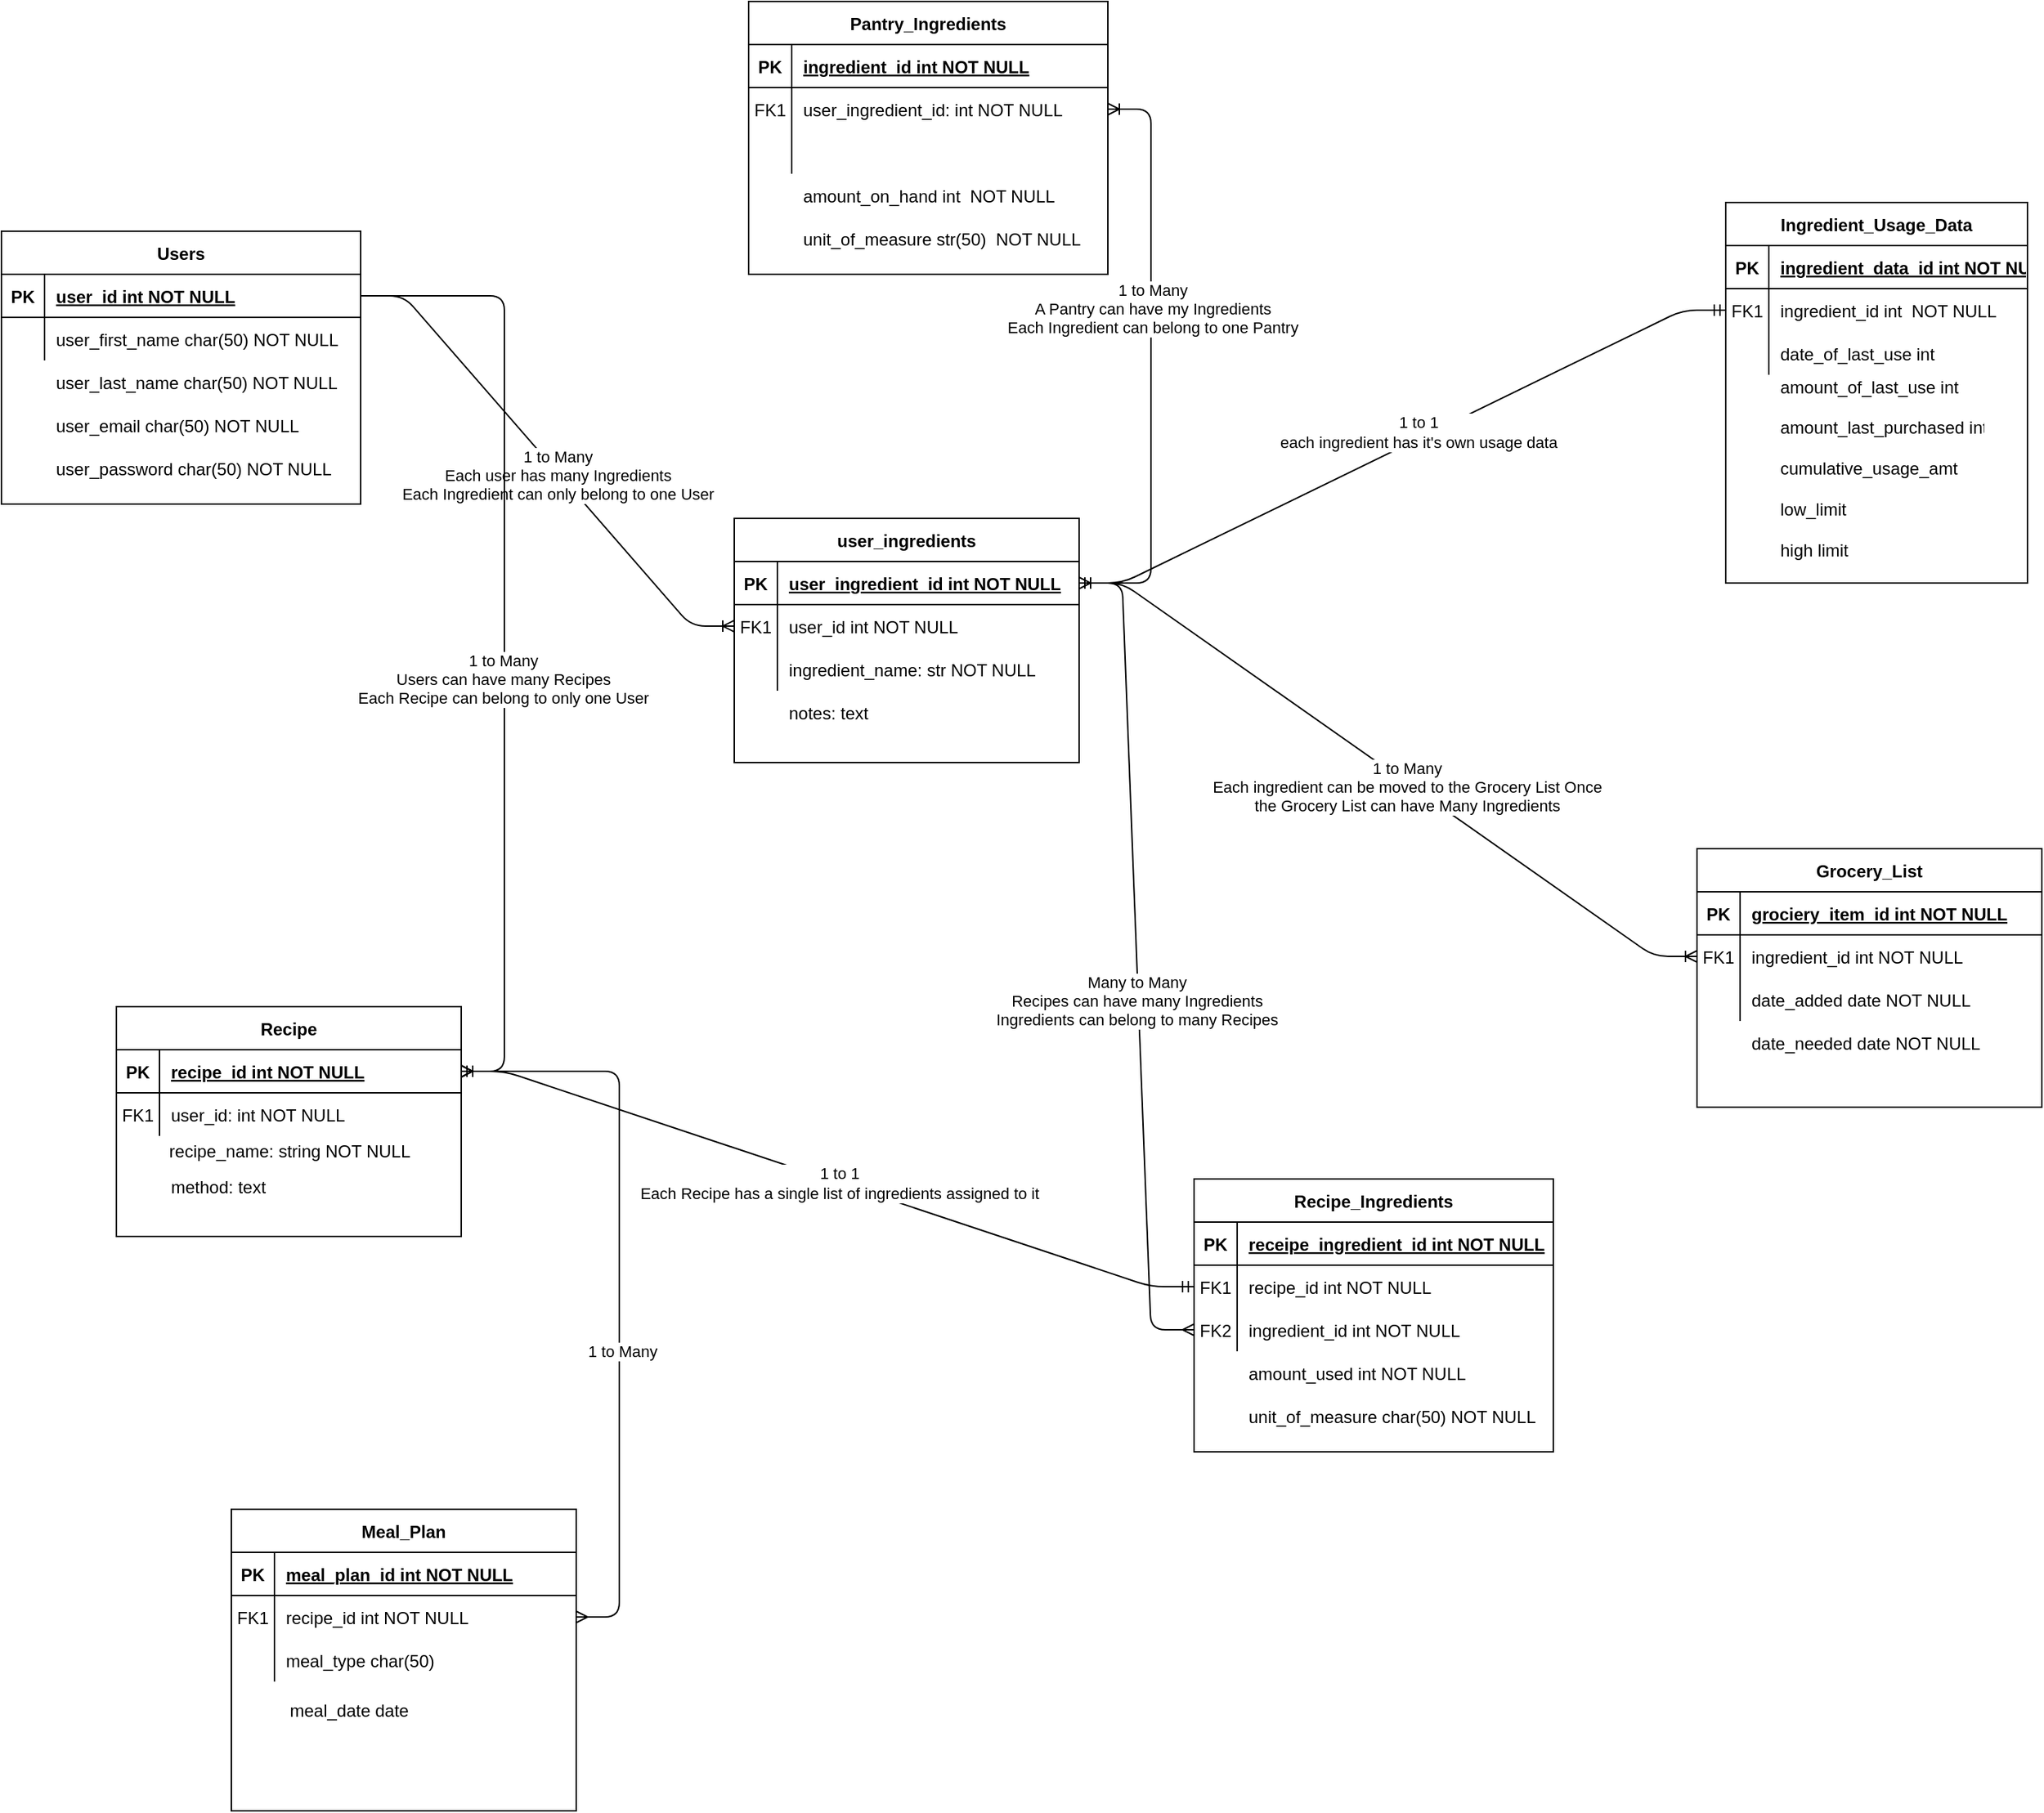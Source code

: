 <mxfile version="14.6.13" type="device"><diagram id="R2lEEEUBdFMjLlhIrx00" name="Page-1"><mxGraphModel dx="2557" dy="1914" grid="1" gridSize="10" guides="1" tooltips="1" connect="1" arrows="1" fold="1" page="1" pageScale="1" pageWidth="850" pageHeight="1100" math="0" shadow="0" extFonts="Permanent Marker^https://fonts.googleapis.com/css?family=Permanent+Marker"><root><mxCell id="0"/><mxCell id="1" parent="0"/><mxCell id="gEO9P9lZjYMjRF16XQvd-62" value="" style="group" vertex="1" connectable="0" parent="1"><mxGeometry x="-10" y="-110" width="250" height="190" as="geometry"/></mxCell><mxCell id="C-vyLk0tnHw3VtMMgP7b-23" value="Users" style="shape=table;startSize=30;container=1;collapsible=1;childLayout=tableLayout;fixedRows=1;rowLines=0;fontStyle=1;align=center;resizeLast=1;" parent="gEO9P9lZjYMjRF16XQvd-62" vertex="1"><mxGeometry width="250" height="190" as="geometry"/></mxCell><mxCell id="C-vyLk0tnHw3VtMMgP7b-24" value="" style="shape=partialRectangle;collapsible=0;dropTarget=0;pointerEvents=0;fillColor=none;points=[[0,0.5],[1,0.5]];portConstraint=eastwest;top=0;left=0;right=0;bottom=1;" parent="C-vyLk0tnHw3VtMMgP7b-23" vertex="1"><mxGeometry y="30" width="250" height="30" as="geometry"/></mxCell><mxCell id="C-vyLk0tnHw3VtMMgP7b-25" value="PK" style="shape=partialRectangle;overflow=hidden;connectable=0;fillColor=none;top=0;left=0;bottom=0;right=0;fontStyle=1;" parent="C-vyLk0tnHw3VtMMgP7b-24" vertex="1"><mxGeometry width="30" height="30" as="geometry"/></mxCell><mxCell id="C-vyLk0tnHw3VtMMgP7b-26" value="user_id int NOT NULL " style="shape=partialRectangle;overflow=hidden;connectable=0;fillColor=none;top=0;left=0;bottom=0;right=0;align=left;spacingLeft=6;fontStyle=5;" parent="C-vyLk0tnHw3VtMMgP7b-24" vertex="1"><mxGeometry x="30" width="220" height="30" as="geometry"/></mxCell><mxCell id="C-vyLk0tnHw3VtMMgP7b-27" value="" style="shape=partialRectangle;collapsible=0;dropTarget=0;pointerEvents=0;fillColor=none;points=[[0,0.5],[1,0.5]];portConstraint=eastwest;top=0;left=0;right=0;bottom=0;" parent="C-vyLk0tnHw3VtMMgP7b-23" vertex="1"><mxGeometry y="60" width="250" height="30" as="geometry"/></mxCell><mxCell id="C-vyLk0tnHw3VtMMgP7b-28" value="&#10;&#10;&#10;&#10;&#10;&#10;&#10;" style="shape=partialRectangle;overflow=hidden;connectable=0;fillColor=none;top=0;left=0;bottom=0;right=0;" parent="C-vyLk0tnHw3VtMMgP7b-27" vertex="1"><mxGeometry width="30" height="30" as="geometry"/></mxCell><mxCell id="C-vyLk0tnHw3VtMMgP7b-29" value="user_first_name char(50) NOT NULL" style="shape=partialRectangle;overflow=hidden;connectable=0;fillColor=none;top=0;left=0;bottom=0;right=0;align=left;spacingLeft=6;" parent="C-vyLk0tnHw3VtMMgP7b-27" vertex="1"><mxGeometry x="30" width="220" height="30" as="geometry"/></mxCell><mxCell id="gEO9P9lZjYMjRF16XQvd-1" value="user_last_name char(50) NOT NULL" style="shape=partialRectangle;overflow=hidden;connectable=0;fillColor=none;top=0;left=0;bottom=0;right=0;align=left;spacingLeft=6;" vertex="1" parent="gEO9P9lZjYMjRF16XQvd-62"><mxGeometry x="30" y="90" width="220" height="30" as="geometry"/></mxCell><mxCell id="gEO9P9lZjYMjRF16XQvd-2" value="user_email char(50) NOT NULL" style="shape=partialRectangle;overflow=hidden;connectable=0;fillColor=none;top=0;left=0;bottom=0;right=0;align=left;spacingLeft=6;" vertex="1" parent="gEO9P9lZjYMjRF16XQvd-62"><mxGeometry x="30" y="120" width="220" height="30" as="geometry"/></mxCell><mxCell id="gEO9P9lZjYMjRF16XQvd-3" value="user_password char(50) NOT NULL" style="shape=partialRectangle;overflow=hidden;connectable=0;fillColor=none;top=0;left=0;bottom=0;right=0;align=left;spacingLeft=6;" vertex="1" parent="gEO9P9lZjYMjRF16XQvd-62"><mxGeometry x="30" y="150" width="220" height="30" as="geometry"/></mxCell><mxCell id="gEO9P9lZjYMjRF16XQvd-79" value="" style="group" vertex="1" connectable="0" parent="1"><mxGeometry x="1190" y="-130" width="210" height="265" as="geometry"/></mxCell><mxCell id="gEO9P9lZjYMjRF16XQvd-64" value="Ingredient_Usage_Data" style="shape=table;startSize=30;container=1;collapsible=1;childLayout=tableLayout;fixedRows=1;rowLines=0;fontStyle=1;align=center;resizeLast=1;" vertex="1" parent="gEO9P9lZjYMjRF16XQvd-79"><mxGeometry width="210" height="265" as="geometry"/></mxCell><mxCell id="gEO9P9lZjYMjRF16XQvd-65" value="" style="shape=partialRectangle;collapsible=0;dropTarget=0;pointerEvents=0;fillColor=none;points=[[0,0.5],[1,0.5]];portConstraint=eastwest;top=0;left=0;right=0;bottom=1;" vertex="1" parent="gEO9P9lZjYMjRF16XQvd-64"><mxGeometry y="30" width="210" height="30" as="geometry"/></mxCell><mxCell id="gEO9P9lZjYMjRF16XQvd-66" value="PK" style="shape=partialRectangle;overflow=hidden;connectable=0;fillColor=none;top=0;left=0;bottom=0;right=0;fontStyle=1;" vertex="1" parent="gEO9P9lZjYMjRF16XQvd-65"><mxGeometry width="30" height="30" as="geometry"/></mxCell><mxCell id="gEO9P9lZjYMjRF16XQvd-67" value="ingredient_data_id int NOT NULL " style="shape=partialRectangle;overflow=hidden;connectable=0;fillColor=none;top=0;left=0;bottom=0;right=0;align=left;spacingLeft=6;fontStyle=5;" vertex="1" parent="gEO9P9lZjYMjRF16XQvd-65"><mxGeometry x="30" width="180" height="30" as="geometry"/></mxCell><mxCell id="gEO9P9lZjYMjRF16XQvd-68" value="" style="shape=partialRectangle;collapsible=0;dropTarget=0;pointerEvents=0;fillColor=none;points=[[0,0.5],[1,0.5]];portConstraint=eastwest;top=0;left=0;right=0;bottom=0;" vertex="1" parent="gEO9P9lZjYMjRF16XQvd-64"><mxGeometry y="60" width="210" height="30" as="geometry"/></mxCell><mxCell id="gEO9P9lZjYMjRF16XQvd-69" value="FK1" style="shape=partialRectangle;overflow=hidden;connectable=0;fillColor=none;top=0;left=0;bottom=0;right=0;" vertex="1" parent="gEO9P9lZjYMjRF16XQvd-68"><mxGeometry width="30" height="30" as="geometry"/></mxCell><mxCell id="gEO9P9lZjYMjRF16XQvd-70" value="ingredient_id int  NOT NULL" style="shape=partialRectangle;overflow=hidden;connectable=0;fillColor=none;top=0;left=0;bottom=0;right=0;align=left;spacingLeft=6;" vertex="1" parent="gEO9P9lZjYMjRF16XQvd-68"><mxGeometry x="30" width="180" height="30" as="geometry"/></mxCell><mxCell id="gEO9P9lZjYMjRF16XQvd-71" value="" style="shape=partialRectangle;collapsible=0;dropTarget=0;pointerEvents=0;fillColor=none;points=[[0,0.5],[1,0.5]];portConstraint=eastwest;top=0;left=0;right=0;bottom=0;" vertex="1" parent="gEO9P9lZjYMjRF16XQvd-64"><mxGeometry y="90" width="210" height="30" as="geometry"/></mxCell><mxCell id="gEO9P9lZjYMjRF16XQvd-72" value="" style="shape=partialRectangle;overflow=hidden;connectable=0;fillColor=none;top=0;left=0;bottom=0;right=0;" vertex="1" parent="gEO9P9lZjYMjRF16XQvd-71"><mxGeometry width="30" height="30" as="geometry"/></mxCell><mxCell id="gEO9P9lZjYMjRF16XQvd-73" value="date_of_last_use int" style="shape=partialRectangle;overflow=hidden;connectable=0;fillColor=none;top=0;left=0;bottom=0;right=0;align=left;spacingLeft=6;" vertex="1" parent="gEO9P9lZjYMjRF16XQvd-71"><mxGeometry x="30" width="180" height="30" as="geometry"/></mxCell><mxCell id="gEO9P9lZjYMjRF16XQvd-74" value="amount_last_purchased int" style="shape=partialRectangle;overflow=hidden;connectable=0;fillColor=none;top=0;left=0;bottom=0;right=0;align=left;spacingLeft=6;" vertex="1" parent="gEO9P9lZjYMjRF16XQvd-79"><mxGeometry x="30" y="141.96" width="151.03" height="28.39" as="geometry"/></mxCell><mxCell id="gEO9P9lZjYMjRF16XQvd-75" value="amount_of_last_use int" style="shape=partialRectangle;overflow=hidden;connectable=0;fillColor=none;top=0;left=0;bottom=0;right=0;align=left;spacingLeft=6;" vertex="1" parent="gEO9P9lZjYMjRF16XQvd-79"><mxGeometry x="30" y="113.57" width="151.03" height="28.39" as="geometry"/></mxCell><mxCell id="gEO9P9lZjYMjRF16XQvd-76" value="cumulative_usage_amt" style="shape=partialRectangle;overflow=hidden;connectable=0;fillColor=none;top=0;left=0;bottom=0;right=0;align=left;spacingLeft=6;" vertex="1" parent="gEO9P9lZjYMjRF16XQvd-79"><mxGeometry x="30" y="170.36" width="151.03" height="28.39" as="geometry"/></mxCell><mxCell id="gEO9P9lZjYMjRF16XQvd-77" value="low_limit" style="shape=partialRectangle;overflow=hidden;connectable=0;fillColor=none;top=0;left=0;bottom=0;right=0;align=left;spacingLeft=6;" vertex="1" parent="gEO9P9lZjYMjRF16XQvd-79"><mxGeometry x="30" y="198.75" width="151.03" height="28.39" as="geometry"/></mxCell><mxCell id="gEO9P9lZjYMjRF16XQvd-78" value="high limit" style="shape=partialRectangle;overflow=hidden;connectable=0;fillColor=none;top=0;left=0;bottom=0;right=0;align=left;spacingLeft=6;" vertex="1" parent="gEO9P9lZjYMjRF16XQvd-79"><mxGeometry x="30" y="227.14" width="151.03" height="28.39" as="geometry"/></mxCell><mxCell id="gEO9P9lZjYMjRF16XQvd-86" value="" style="shape=partialRectangle;overflow=hidden;connectable=0;fillColor=none;top=0;left=0;bottom=0;right=0;align=left;spacingLeft=6;" vertex="1" parent="1"><mxGeometry x="750" y="520" width="220" height="30" as="geometry"/></mxCell><mxCell id="gEO9P9lZjYMjRF16XQvd-87" value="" style="group" vertex="1" connectable="0" parent="1"><mxGeometry x="820" y="550" width="250" height="240" as="geometry"/></mxCell><mxCell id="gEO9P9lZjYMjRF16XQvd-45" value="Recipe_Ingredients" style="shape=table;startSize=30;container=1;collapsible=1;childLayout=tableLayout;fixedRows=1;rowLines=0;fontStyle=1;align=center;resizeLast=1;" vertex="1" parent="gEO9P9lZjYMjRF16XQvd-87"><mxGeometry width="250" height="190" as="geometry"/></mxCell><mxCell id="gEO9P9lZjYMjRF16XQvd-46" value="" style="shape=partialRectangle;collapsible=0;dropTarget=0;pointerEvents=0;fillColor=none;points=[[0,0.5],[1,0.5]];portConstraint=eastwest;top=0;left=0;right=0;bottom=1;" vertex="1" parent="gEO9P9lZjYMjRF16XQvd-45"><mxGeometry y="30" width="250" height="30" as="geometry"/></mxCell><mxCell id="gEO9P9lZjYMjRF16XQvd-47" value="PK" style="shape=partialRectangle;overflow=hidden;connectable=0;fillColor=none;top=0;left=0;bottom=0;right=0;fontStyle=1;" vertex="1" parent="gEO9P9lZjYMjRF16XQvd-46"><mxGeometry width="30" height="30" as="geometry"/></mxCell><mxCell id="gEO9P9lZjYMjRF16XQvd-48" value="receipe_ingredient_id int NOT NULL " style="shape=partialRectangle;overflow=hidden;connectable=0;fillColor=none;top=0;left=0;bottom=0;right=0;align=left;spacingLeft=6;fontStyle=5;" vertex="1" parent="gEO9P9lZjYMjRF16XQvd-46"><mxGeometry x="30" width="220" height="30" as="geometry"/></mxCell><mxCell id="gEO9P9lZjYMjRF16XQvd-49" value="" style="shape=partialRectangle;collapsible=0;dropTarget=0;pointerEvents=0;fillColor=none;points=[[0,0.5],[1,0.5]];portConstraint=eastwest;top=0;left=0;right=0;bottom=0;" vertex="1" parent="gEO9P9lZjYMjRF16XQvd-45"><mxGeometry y="60" width="250" height="30" as="geometry"/></mxCell><mxCell id="gEO9P9lZjYMjRF16XQvd-50" value="FK1" style="shape=partialRectangle;overflow=hidden;connectable=0;fillColor=none;top=0;left=0;bottom=0;right=0;" vertex="1" parent="gEO9P9lZjYMjRF16XQvd-49"><mxGeometry width="30" height="30" as="geometry"/></mxCell><mxCell id="gEO9P9lZjYMjRF16XQvd-51" value="recipe_id int NOT NULL" style="shape=partialRectangle;overflow=hidden;connectable=0;fillColor=none;top=0;left=0;bottom=0;right=0;align=left;spacingLeft=6;" vertex="1" parent="gEO9P9lZjYMjRF16XQvd-49"><mxGeometry x="30" width="220" height="30" as="geometry"/></mxCell><mxCell id="gEO9P9lZjYMjRF16XQvd-52" value="" style="shape=partialRectangle;collapsible=0;dropTarget=0;pointerEvents=0;fillColor=none;points=[[0,0.5],[1,0.5]];portConstraint=eastwest;top=0;left=0;right=0;bottom=0;" vertex="1" parent="gEO9P9lZjYMjRF16XQvd-45"><mxGeometry y="90" width="250" height="30" as="geometry"/></mxCell><mxCell id="gEO9P9lZjYMjRF16XQvd-53" value="FK2" style="shape=partialRectangle;overflow=hidden;connectable=0;fillColor=none;top=0;left=0;bottom=0;right=0;" vertex="1" parent="gEO9P9lZjYMjRF16XQvd-52"><mxGeometry width="30" height="30" as="geometry"/></mxCell><mxCell id="gEO9P9lZjYMjRF16XQvd-54" value="ingredient_id int NOT NULL" style="shape=partialRectangle;overflow=hidden;connectable=0;fillColor=none;top=0;left=0;bottom=0;right=0;align=left;spacingLeft=6;" vertex="1" parent="gEO9P9lZjYMjRF16XQvd-52"><mxGeometry x="30" width="220" height="30" as="geometry"/></mxCell><mxCell id="gEO9P9lZjYMjRF16XQvd-84" value="amount_used int NOT NULL" style="shape=partialRectangle;overflow=hidden;connectable=0;fillColor=none;top=0;left=0;bottom=0;right=0;align=left;spacingLeft=6;" vertex="1" parent="gEO9P9lZjYMjRF16XQvd-87"><mxGeometry x="30" y="120" width="220" height="30" as="geometry"/></mxCell><mxCell id="gEO9P9lZjYMjRF16XQvd-85" value="unit_of_measure char(50) NOT NULL" style="shape=partialRectangle;overflow=hidden;connectable=0;fillColor=none;top=0;left=0;bottom=0;right=0;align=left;spacingLeft=6;" vertex="1" parent="gEO9P9lZjYMjRF16XQvd-87"><mxGeometry x="30" y="150" width="220" height="30" as="geometry"/></mxCell><mxCell id="gEO9P9lZjYMjRF16XQvd-88" value="" style="group" vertex="1" connectable="0" parent="1"><mxGeometry x="70" y="430" width="240" height="160" as="geometry"/></mxCell><mxCell id="gEO9P9lZjYMjRF16XQvd-15" value="Recipe" style="shape=table;startSize=30;container=1;collapsible=1;childLayout=tableLayout;fixedRows=1;rowLines=0;fontStyle=1;align=center;resizeLast=1;" vertex="1" parent="gEO9P9lZjYMjRF16XQvd-88"><mxGeometry width="240" height="160" as="geometry"/></mxCell><mxCell id="gEO9P9lZjYMjRF16XQvd-16" value="" style="shape=partialRectangle;collapsible=0;dropTarget=0;pointerEvents=0;fillColor=none;points=[[0,0.5],[1,0.5]];portConstraint=eastwest;top=0;left=0;right=0;bottom=1;" vertex="1" parent="gEO9P9lZjYMjRF16XQvd-15"><mxGeometry y="30" width="240" height="30" as="geometry"/></mxCell><mxCell id="gEO9P9lZjYMjRF16XQvd-17" value="PK" style="shape=partialRectangle;overflow=hidden;connectable=0;fillColor=none;top=0;left=0;bottom=0;right=0;fontStyle=1;" vertex="1" parent="gEO9P9lZjYMjRF16XQvd-16"><mxGeometry width="30" height="30" as="geometry"/></mxCell><mxCell id="gEO9P9lZjYMjRF16XQvd-18" value="recipe_id int NOT NULL " style="shape=partialRectangle;overflow=hidden;connectable=0;fillColor=none;top=0;left=0;bottom=0;right=0;align=left;spacingLeft=6;fontStyle=5;" vertex="1" parent="gEO9P9lZjYMjRF16XQvd-16"><mxGeometry x="30" width="210" height="30" as="geometry"/></mxCell><mxCell id="gEO9P9lZjYMjRF16XQvd-19" value="" style="shape=partialRectangle;collapsible=0;dropTarget=0;pointerEvents=0;fillColor=none;points=[[0,0.5],[1,0.5]];portConstraint=eastwest;top=0;left=0;right=0;bottom=0;" vertex="1" parent="gEO9P9lZjYMjRF16XQvd-15"><mxGeometry y="60" width="240" height="30" as="geometry"/></mxCell><mxCell id="gEO9P9lZjYMjRF16XQvd-20" value="FK1" style="shape=partialRectangle;overflow=hidden;connectable=0;fillColor=none;top=0;left=0;bottom=0;right=0;" vertex="1" parent="gEO9P9lZjYMjRF16XQvd-19"><mxGeometry width="30" height="30" as="geometry"/></mxCell><mxCell id="gEO9P9lZjYMjRF16XQvd-21" value="user_id: int NOT NULL" style="shape=partialRectangle;overflow=hidden;connectable=0;fillColor=none;top=0;left=0;bottom=0;right=0;align=left;spacingLeft=6;" vertex="1" parent="gEO9P9lZjYMjRF16XQvd-19"><mxGeometry x="30" width="210" height="30" as="geometry"/></mxCell><mxCell id="gEO9P9lZjYMjRF16XQvd-80" value="recipe_name: string NOT NULL" style="shape=partialRectangle;overflow=hidden;connectable=0;fillColor=none;top=0;left=0;bottom=0;right=0;align=left;spacingLeft=6;" vertex="1" parent="gEO9P9lZjYMjRF16XQvd-88"><mxGeometry x="28.8" y="90" width="211.2" height="20" as="geometry"/></mxCell><mxCell id="gEO9P9lZjYMjRF16XQvd-131" value="method: text " style="shape=partialRectangle;overflow=hidden;connectable=0;fillColor=none;top=0;left=0;bottom=0;right=0;align=left;spacingLeft=6;" vertex="1" parent="gEO9P9lZjYMjRF16XQvd-88"><mxGeometry x="30" y="110" width="210" height="30" as="geometry"/></mxCell><mxCell id="gEO9P9lZjYMjRF16XQvd-89" value="" style="group" vertex="1" connectable="0" parent="1"><mxGeometry x="510" y="-270" width="250" height="230" as="geometry"/></mxCell><mxCell id="gEO9P9lZjYMjRF16XQvd-4" value="Pantry_Ingredients" style="shape=table;startSize=30;container=1;collapsible=1;childLayout=tableLayout;fixedRows=1;rowLines=0;fontStyle=1;align=center;resizeLast=1;" vertex="1" parent="gEO9P9lZjYMjRF16XQvd-89"><mxGeometry width="250" height="190" as="geometry"/></mxCell><mxCell id="gEO9P9lZjYMjRF16XQvd-5" value="" style="shape=partialRectangle;collapsible=0;dropTarget=0;pointerEvents=0;fillColor=none;points=[[0,0.5],[1,0.5]];portConstraint=eastwest;top=0;left=0;right=0;bottom=1;" vertex="1" parent="gEO9P9lZjYMjRF16XQvd-4"><mxGeometry y="30" width="250" height="30" as="geometry"/></mxCell><mxCell id="gEO9P9lZjYMjRF16XQvd-6" value="PK" style="shape=partialRectangle;overflow=hidden;connectable=0;fillColor=none;top=0;left=0;bottom=0;right=0;fontStyle=1;" vertex="1" parent="gEO9P9lZjYMjRF16XQvd-5"><mxGeometry width="30" height="30" as="geometry"/></mxCell><mxCell id="gEO9P9lZjYMjRF16XQvd-7" value="ingredient_id int NOT NULL " style="shape=partialRectangle;overflow=hidden;connectable=0;fillColor=none;top=0;left=0;bottom=0;right=0;align=left;spacingLeft=6;fontStyle=5;" vertex="1" parent="gEO9P9lZjYMjRF16XQvd-5"><mxGeometry x="30" width="220" height="30" as="geometry"/></mxCell><mxCell id="gEO9P9lZjYMjRF16XQvd-8" value="" style="shape=partialRectangle;collapsible=0;dropTarget=0;pointerEvents=0;fillColor=none;points=[[0,0.5],[1,0.5]];portConstraint=eastwest;top=0;left=0;right=0;bottom=0;" vertex="1" parent="gEO9P9lZjYMjRF16XQvd-4"><mxGeometry y="60" width="250" height="30" as="geometry"/></mxCell><mxCell id="gEO9P9lZjYMjRF16XQvd-9" value="FK1" style="shape=partialRectangle;overflow=hidden;connectable=0;fillColor=none;top=0;left=0;bottom=0;right=0;" vertex="1" parent="gEO9P9lZjYMjRF16XQvd-8"><mxGeometry width="30" height="30" as="geometry"/></mxCell><mxCell id="gEO9P9lZjYMjRF16XQvd-10" value="user_ingredient_id: int NOT NULL" style="shape=partialRectangle;overflow=hidden;connectable=0;fillColor=none;top=0;left=0;bottom=0;right=0;align=left;spacingLeft=6;" vertex="1" parent="gEO9P9lZjYMjRF16XQvd-8"><mxGeometry x="30" width="220" height="30" as="geometry"/></mxCell><mxCell id="gEO9P9lZjYMjRF16XQvd-11" value="" style="shape=partialRectangle;collapsible=0;dropTarget=0;pointerEvents=0;fillColor=none;points=[[0,0.5],[1,0.5]];portConstraint=eastwest;top=0;left=0;right=0;bottom=0;" vertex="1" parent="gEO9P9lZjYMjRF16XQvd-4"><mxGeometry y="90" width="250" height="30" as="geometry"/></mxCell><mxCell id="gEO9P9lZjYMjRF16XQvd-12" value="" style="shape=partialRectangle;overflow=hidden;connectable=0;fillColor=none;top=0;left=0;bottom=0;right=0;" vertex="1" parent="gEO9P9lZjYMjRF16XQvd-11"><mxGeometry width="30" height="30" as="geometry"/></mxCell><mxCell id="gEO9P9lZjYMjRF16XQvd-13" value="" style="shape=partialRectangle;overflow=hidden;connectable=0;fillColor=none;top=0;left=0;bottom=0;right=0;align=left;spacingLeft=6;" vertex="1" parent="gEO9P9lZjYMjRF16XQvd-11"><mxGeometry x="30" width="220" height="30" as="geometry"/></mxCell><mxCell id="gEO9P9lZjYMjRF16XQvd-57" value="amount_on_hand int  NOT NULL" style="shape=partialRectangle;overflow=hidden;connectable=0;fillColor=none;top=0;left=0;bottom=0;right=0;align=left;spacingLeft=6;" vertex="1" parent="gEO9P9lZjYMjRF16XQvd-89"><mxGeometry x="30" y="120" width="220" height="30" as="geometry"/></mxCell><mxCell id="gEO9P9lZjYMjRF16XQvd-58" value="unit_of_measure str(50)  NOT NULL" style="shape=partialRectangle;overflow=hidden;connectable=0;fillColor=none;top=0;left=0;bottom=0;right=0;align=left;spacingLeft=6;" vertex="1" parent="gEO9P9lZjYMjRF16XQvd-89"><mxGeometry x="30" y="150" width="220" height="30" as="geometry"/></mxCell><mxCell id="gEO9P9lZjYMjRF16XQvd-118" value="" style="group" vertex="1" connectable="0" parent="1"><mxGeometry x="500" y="90" width="240" height="170" as="geometry"/></mxCell><mxCell id="gEO9P9lZjYMjRF16XQvd-107" value="user_ingredients" style="shape=table;startSize=30;container=1;collapsible=1;childLayout=tableLayout;fixedRows=1;rowLines=0;fontStyle=1;align=center;resizeLast=1;" vertex="1" parent="gEO9P9lZjYMjRF16XQvd-118"><mxGeometry width="240" height="170" as="geometry"/></mxCell><mxCell id="gEO9P9lZjYMjRF16XQvd-108" value="" style="shape=partialRectangle;collapsible=0;dropTarget=0;pointerEvents=0;fillColor=none;points=[[0,0.5],[1,0.5]];portConstraint=eastwest;top=0;left=0;right=0;bottom=1;" vertex="1" parent="gEO9P9lZjYMjRF16XQvd-107"><mxGeometry y="30" width="240" height="30" as="geometry"/></mxCell><mxCell id="gEO9P9lZjYMjRF16XQvd-109" value="PK" style="shape=partialRectangle;overflow=hidden;connectable=0;fillColor=none;top=0;left=0;bottom=0;right=0;fontStyle=1;" vertex="1" parent="gEO9P9lZjYMjRF16XQvd-108"><mxGeometry width="30" height="30" as="geometry"/></mxCell><mxCell id="gEO9P9lZjYMjRF16XQvd-110" value="user_ingredient_id int NOT NULL " style="shape=partialRectangle;overflow=hidden;connectable=0;fillColor=none;top=0;left=0;bottom=0;right=0;align=left;spacingLeft=6;fontStyle=5;" vertex="1" parent="gEO9P9lZjYMjRF16XQvd-108"><mxGeometry x="30" width="210" height="30" as="geometry"/></mxCell><mxCell id="gEO9P9lZjYMjRF16XQvd-111" value="" style="shape=partialRectangle;collapsible=0;dropTarget=0;pointerEvents=0;fillColor=none;points=[[0,0.5],[1,0.5]];portConstraint=eastwest;top=0;left=0;right=0;bottom=0;" vertex="1" parent="gEO9P9lZjYMjRF16XQvd-107"><mxGeometry y="60" width="240" height="30" as="geometry"/></mxCell><mxCell id="gEO9P9lZjYMjRF16XQvd-112" value="FK1" style="shape=partialRectangle;overflow=hidden;connectable=0;fillColor=none;top=0;left=0;bottom=0;right=0;" vertex="1" parent="gEO9P9lZjYMjRF16XQvd-111"><mxGeometry width="30" height="30" as="geometry"/></mxCell><mxCell id="gEO9P9lZjYMjRF16XQvd-113" value="user_id int NOT NULL" style="shape=partialRectangle;overflow=hidden;connectable=0;fillColor=none;top=0;left=0;bottom=0;right=0;align=left;spacingLeft=6;" vertex="1" parent="gEO9P9lZjYMjRF16XQvd-111"><mxGeometry x="30" width="210" height="30" as="geometry"/></mxCell><mxCell id="gEO9P9lZjYMjRF16XQvd-114" value="" style="shape=partialRectangle;collapsible=0;dropTarget=0;pointerEvents=0;fillColor=none;points=[[0,0.5],[1,0.5]];portConstraint=eastwest;top=0;left=0;right=0;bottom=0;" vertex="1" parent="gEO9P9lZjYMjRF16XQvd-107"><mxGeometry y="90" width="240" height="30" as="geometry"/></mxCell><mxCell id="gEO9P9lZjYMjRF16XQvd-115" value="" style="shape=partialRectangle;overflow=hidden;connectable=0;fillColor=none;top=0;left=0;bottom=0;right=0;" vertex="1" parent="gEO9P9lZjYMjRF16XQvd-114"><mxGeometry width="30" height="30" as="geometry"/></mxCell><mxCell id="gEO9P9lZjYMjRF16XQvd-116" value="ingredient_name: str NOT NULL" style="shape=partialRectangle;overflow=hidden;connectable=0;fillColor=none;top=0;left=0;bottom=0;right=0;align=left;spacingLeft=6;" vertex="1" parent="gEO9P9lZjYMjRF16XQvd-114"><mxGeometry x="30" width="210" height="30" as="geometry"/></mxCell><mxCell id="gEO9P9lZjYMjRF16XQvd-125" value="notes: text " style="shape=partialRectangle;overflow=hidden;connectable=0;fillColor=none;top=0;left=0;bottom=0;right=0;align=left;spacingLeft=6;" vertex="1" parent="gEO9P9lZjYMjRF16XQvd-118"><mxGeometry x="30" y="120" width="210" height="30" as="geometry"/></mxCell><mxCell id="gEO9P9lZjYMjRF16XQvd-121" value="" style="group" vertex="1" connectable="0" parent="1"><mxGeometry x="1170" y="320" width="240" height="180" as="geometry"/></mxCell><mxCell id="gEO9P9lZjYMjRF16XQvd-25" value="Grocery_List" style="shape=table;startSize=30;container=1;collapsible=1;childLayout=tableLayout;fixedRows=1;rowLines=0;fontStyle=1;align=center;resizeLast=1;" vertex="1" parent="gEO9P9lZjYMjRF16XQvd-121"><mxGeometry width="240" height="180" as="geometry"/></mxCell><mxCell id="gEO9P9lZjYMjRF16XQvd-26" value="" style="shape=partialRectangle;collapsible=0;dropTarget=0;pointerEvents=0;fillColor=none;points=[[0,0.5],[1,0.5]];portConstraint=eastwest;top=0;left=0;right=0;bottom=1;" vertex="1" parent="gEO9P9lZjYMjRF16XQvd-25"><mxGeometry y="30" width="240" height="30" as="geometry"/></mxCell><mxCell id="gEO9P9lZjYMjRF16XQvd-27" value="PK" style="shape=partialRectangle;overflow=hidden;connectable=0;fillColor=none;top=0;left=0;bottom=0;right=0;fontStyle=1;" vertex="1" parent="gEO9P9lZjYMjRF16XQvd-26"><mxGeometry width="30" height="30" as="geometry"/></mxCell><mxCell id="gEO9P9lZjYMjRF16XQvd-28" value="grociery_item_id int NOT NULL " style="shape=partialRectangle;overflow=hidden;connectable=0;fillColor=none;top=0;left=0;bottom=0;right=0;align=left;spacingLeft=6;fontStyle=5;" vertex="1" parent="gEO9P9lZjYMjRF16XQvd-26"><mxGeometry x="30" width="210" height="30" as="geometry"/></mxCell><mxCell id="gEO9P9lZjYMjRF16XQvd-29" value="" style="shape=partialRectangle;collapsible=0;dropTarget=0;pointerEvents=0;fillColor=none;points=[[0,0.5],[1,0.5]];portConstraint=eastwest;top=0;left=0;right=0;bottom=0;" vertex="1" parent="gEO9P9lZjYMjRF16XQvd-25"><mxGeometry y="60" width="240" height="30" as="geometry"/></mxCell><mxCell id="gEO9P9lZjYMjRF16XQvd-30" value="FK1" style="shape=partialRectangle;overflow=hidden;connectable=0;fillColor=none;top=0;left=0;bottom=0;right=0;" vertex="1" parent="gEO9P9lZjYMjRF16XQvd-29"><mxGeometry width="30" height="30" as="geometry"/></mxCell><mxCell id="gEO9P9lZjYMjRF16XQvd-31" value="ingredient_id int NOT NULL" style="shape=partialRectangle;overflow=hidden;connectable=0;fillColor=none;top=0;left=0;bottom=0;right=0;align=left;spacingLeft=6;" vertex="1" parent="gEO9P9lZjYMjRF16XQvd-29"><mxGeometry x="30" width="210" height="30" as="geometry"/></mxCell><mxCell id="gEO9P9lZjYMjRF16XQvd-32" value="" style="shape=partialRectangle;collapsible=0;dropTarget=0;pointerEvents=0;fillColor=none;points=[[0,0.5],[1,0.5]];portConstraint=eastwest;top=0;left=0;right=0;bottom=0;" vertex="1" parent="gEO9P9lZjYMjRF16XQvd-25"><mxGeometry y="90" width="240" height="30" as="geometry"/></mxCell><mxCell id="gEO9P9lZjYMjRF16XQvd-33" value="" style="shape=partialRectangle;overflow=hidden;connectable=0;fillColor=none;top=0;left=0;bottom=0;right=0;" vertex="1" parent="gEO9P9lZjYMjRF16XQvd-32"><mxGeometry width="30" height="30" as="geometry"/></mxCell><mxCell id="gEO9P9lZjYMjRF16XQvd-34" value="date_added date NOT NULL" style="shape=partialRectangle;overflow=hidden;connectable=0;fillColor=none;top=0;left=0;bottom=0;right=0;align=left;spacingLeft=6;" vertex="1" parent="gEO9P9lZjYMjRF16XQvd-32"><mxGeometry x="30" width="210" height="30" as="geometry"/></mxCell><mxCell id="gEO9P9lZjYMjRF16XQvd-120" value="date_needed date NOT NULL" style="shape=partialRectangle;overflow=hidden;connectable=0;fillColor=none;top=0;left=0;bottom=0;right=0;align=left;spacingLeft=6;" vertex="1" parent="gEO9P9lZjYMjRF16XQvd-121"><mxGeometry x="30" y="120" width="210" height="30" as="geometry"/></mxCell><mxCell id="gEO9P9lZjYMjRF16XQvd-123" value="" style="edgeStyle=entityRelationEdgeStyle;fontSize=12;html=1;endArrow=ERoneToMany;" edge="1" parent="1" source="C-vyLk0tnHw3VtMMgP7b-24" target="gEO9P9lZjYMjRF16XQvd-111"><mxGeometry width="100" height="100" relative="1" as="geometry"><mxPoint x="310" y="90" as="sourcePoint"/><mxPoint x="400" y="150" as="targetPoint"/></mxGeometry></mxCell><mxCell id="gEO9P9lZjYMjRF16XQvd-140" value="1 to Many&lt;br&gt;Each user has many Ingredients&lt;br&gt;Each Ingredient can only belong to one User" style="edgeLabel;html=1;align=center;verticalAlign=middle;resizable=0;points=[];" vertex="1" connectable="0" parent="gEO9P9lZjYMjRF16XQvd-123"><mxGeometry x="0.061" y="-2" relative="1" as="geometry"><mxPoint x="1" as="offset"/></mxGeometry></mxCell><mxCell id="gEO9P9lZjYMjRF16XQvd-128" value="" style="edgeStyle=entityRelationEdgeStyle;fontSize=12;html=1;endArrow=ERoneToMany;" edge="1" parent="1" source="gEO9P9lZjYMjRF16XQvd-108" target="gEO9P9lZjYMjRF16XQvd-8"><mxGeometry width="100" height="100" relative="1" as="geometry"><mxPoint x="680" y="440" as="sourcePoint"/><mxPoint x="780" y="340" as="targetPoint"/></mxGeometry></mxCell><mxCell id="gEO9P9lZjYMjRF16XQvd-141" value="1 to Many&lt;br&gt;A Pantry can have my Ingredients&lt;br&gt;Each Ingredient can belong to one Pantry" style="edgeLabel;html=1;align=center;verticalAlign=middle;resizable=0;points=[];" vertex="1" connectable="0" parent="gEO9P9lZjYMjRF16XQvd-128"><mxGeometry x="0.18" y="-1" relative="1" as="geometry"><mxPoint y="1" as="offset"/></mxGeometry></mxCell><mxCell id="gEO9P9lZjYMjRF16XQvd-129" value="" style="edgeStyle=entityRelationEdgeStyle;fontSize=12;html=1;endArrow=ERoneToMany;" edge="1" parent="1" source="gEO9P9lZjYMjRF16XQvd-108" target="gEO9P9lZjYMjRF16XQvd-29"><mxGeometry width="100" height="100" relative="1" as="geometry"><mxPoint x="680" y="440" as="sourcePoint"/><mxPoint x="780" y="340" as="targetPoint"/></mxGeometry></mxCell><mxCell id="gEO9P9lZjYMjRF16XQvd-147" value="1 to Many&lt;br&gt;Each ingredient can be moved to the Grocery List Once&lt;br&gt;the Grocery List can have Many Ingredients" style="edgeLabel;html=1;align=center;verticalAlign=middle;resizable=0;points=[];" vertex="1" connectable="0" parent="gEO9P9lZjYMjRF16XQvd-129"><mxGeometry x="0.067" y="-2" relative="1" as="geometry"><mxPoint as="offset"/></mxGeometry></mxCell><mxCell id="gEO9P9lZjYMjRF16XQvd-130" value="" style="edgeStyle=entityRelationEdgeStyle;fontSize=12;html=1;endArrow=ERmandOne;startArrow=ERmandOne;" edge="1" parent="1" source="gEO9P9lZjYMjRF16XQvd-108" target="gEO9P9lZjYMjRF16XQvd-68"><mxGeometry width="100" height="100" relative="1" as="geometry"><mxPoint x="680" y="440" as="sourcePoint"/><mxPoint x="780" y="340" as="targetPoint"/></mxGeometry></mxCell><mxCell id="gEO9P9lZjYMjRF16XQvd-142" value="1 to 1&lt;br&gt;each ingredient has it's own usage data" style="edgeLabel;html=1;align=center;verticalAlign=middle;resizable=0;points=[];" vertex="1" connectable="0" parent="gEO9P9lZjYMjRF16XQvd-130"><mxGeometry x="0.058" y="4" relative="1" as="geometry"><mxPoint as="offset"/></mxGeometry></mxCell><mxCell id="gEO9P9lZjYMjRF16XQvd-134" value="" style="edgeStyle=entityRelationEdgeStyle;fontSize=12;html=1;endArrow=ERoneToMany;" edge="1" parent="1" source="C-vyLk0tnHw3VtMMgP7b-24" target="gEO9P9lZjYMjRF16XQvd-16"><mxGeometry width="100" height="100" relative="1" as="geometry"><mxPoint x="680" y="360" as="sourcePoint"/><mxPoint x="780" y="260" as="targetPoint"/></mxGeometry></mxCell><mxCell id="gEO9P9lZjYMjRF16XQvd-139" value="1 to Many&lt;br&gt;Users can have many Recipes&lt;br&gt;Each Recipe can belong to only one User" style="edgeLabel;html=1;align=center;verticalAlign=middle;resizable=0;points=[];" vertex="1" connectable="0" parent="gEO9P9lZjYMjRF16XQvd-134"><mxGeometry x="0.093" y="-1" relative="1" as="geometry"><mxPoint y="1" as="offset"/></mxGeometry></mxCell><mxCell id="gEO9P9lZjYMjRF16XQvd-135" value="" style="edgeStyle=entityRelationEdgeStyle;fontSize=12;html=1;endArrow=ERmany;startArrow=ERmany;" edge="1" parent="1" source="gEO9P9lZjYMjRF16XQvd-52" target="gEO9P9lZjYMjRF16XQvd-108"><mxGeometry width="100" height="100" relative="1" as="geometry"><mxPoint x="680" y="480" as="sourcePoint"/><mxPoint x="780" y="380" as="targetPoint"/></mxGeometry></mxCell><mxCell id="gEO9P9lZjYMjRF16XQvd-148" value="Many to Many&lt;br&gt;Recipes can have many Ingredients&lt;br&gt;Ingredients can belong to many Recipes" style="edgeLabel;html=1;align=center;verticalAlign=middle;resizable=0;points=[];" vertex="1" connectable="0" parent="gEO9P9lZjYMjRF16XQvd-135"><mxGeometry x="-0.106" y="1" relative="1" as="geometry"><mxPoint as="offset"/></mxGeometry></mxCell><mxCell id="gEO9P9lZjYMjRF16XQvd-136" value="" style="edgeStyle=entityRelationEdgeStyle;fontSize=12;html=1;endArrow=ERmandOne;startArrow=ERmandOne;" edge="1" parent="1" source="gEO9P9lZjYMjRF16XQvd-49" target="gEO9P9lZjYMjRF16XQvd-16"><mxGeometry width="100" height="100" relative="1" as="geometry"><mxPoint x="680" y="480" as="sourcePoint"/><mxPoint x="780" y="380" as="targetPoint"/></mxGeometry></mxCell><mxCell id="gEO9P9lZjYMjRF16XQvd-149" value="1 to 1&lt;br&gt;Each Recipe has a single list of ingredients assigned to it" style="edgeLabel;html=1;align=center;verticalAlign=middle;resizable=0;points=[];" vertex="1" connectable="0" parent="gEO9P9lZjYMjRF16XQvd-136"><mxGeometry x="-0.029" relative="1" as="geometry"><mxPoint as="offset"/></mxGeometry></mxCell><mxCell id="gEO9P9lZjYMjRF16XQvd-138" value="" style="group" vertex="1" connectable="0" parent="1"><mxGeometry x="150" y="780" width="240" height="210" as="geometry"/></mxCell><mxCell id="gEO9P9lZjYMjRF16XQvd-35" value="Meal_Plan" style="shape=table;startSize=30;container=1;collapsible=1;childLayout=tableLayout;fixedRows=1;rowLines=0;fontStyle=1;align=center;resizeLast=1;" vertex="1" parent="gEO9P9lZjYMjRF16XQvd-138"><mxGeometry width="240.0" height="210" as="geometry"/></mxCell><mxCell id="gEO9P9lZjYMjRF16XQvd-36" value="" style="shape=partialRectangle;collapsible=0;dropTarget=0;pointerEvents=0;fillColor=none;points=[[0,0.5],[1,0.5]];portConstraint=eastwest;top=0;left=0;right=0;bottom=1;" vertex="1" parent="gEO9P9lZjYMjRF16XQvd-35"><mxGeometry y="30" width="240.0" height="30" as="geometry"/></mxCell><mxCell id="gEO9P9lZjYMjRF16XQvd-37" value="PK" style="shape=partialRectangle;overflow=hidden;connectable=0;fillColor=none;top=0;left=0;bottom=0;right=0;fontStyle=1;" vertex="1" parent="gEO9P9lZjYMjRF16XQvd-36"><mxGeometry width="30" height="30" as="geometry"/></mxCell><mxCell id="gEO9P9lZjYMjRF16XQvd-38" value="meal_plan_id int NOT NULL " style="shape=partialRectangle;overflow=hidden;connectable=0;fillColor=none;top=0;left=0;bottom=0;right=0;align=left;spacingLeft=6;fontStyle=5;" vertex="1" parent="gEO9P9lZjYMjRF16XQvd-36"><mxGeometry x="30" width="210.0" height="30" as="geometry"/></mxCell><mxCell id="gEO9P9lZjYMjRF16XQvd-39" value="" style="shape=partialRectangle;collapsible=0;dropTarget=0;pointerEvents=0;fillColor=none;points=[[0,0.5],[1,0.5]];portConstraint=eastwest;top=0;left=0;right=0;bottom=0;" vertex="1" parent="gEO9P9lZjYMjRF16XQvd-35"><mxGeometry y="60" width="240.0" height="30" as="geometry"/></mxCell><mxCell id="gEO9P9lZjYMjRF16XQvd-40" value="FK1" style="shape=partialRectangle;overflow=hidden;connectable=0;fillColor=none;top=0;left=0;bottom=0;right=0;" vertex="1" parent="gEO9P9lZjYMjRF16XQvd-39"><mxGeometry width="30" height="30" as="geometry"/></mxCell><mxCell id="gEO9P9lZjYMjRF16XQvd-41" value="recipe_id int NOT NULL" style="shape=partialRectangle;overflow=hidden;connectable=0;fillColor=none;top=0;left=0;bottom=0;right=0;align=left;spacingLeft=6;" vertex="1" parent="gEO9P9lZjYMjRF16XQvd-39"><mxGeometry x="30" width="210.0" height="30" as="geometry"/></mxCell><mxCell id="gEO9P9lZjYMjRF16XQvd-42" value="" style="shape=partialRectangle;collapsible=0;dropTarget=0;pointerEvents=0;fillColor=none;points=[[0,0.5],[1,0.5]];portConstraint=eastwest;top=0;left=0;right=0;bottom=0;" vertex="1" parent="gEO9P9lZjYMjRF16XQvd-35"><mxGeometry y="90" width="240.0" height="30" as="geometry"/></mxCell><mxCell id="gEO9P9lZjYMjRF16XQvd-43" value="" style="shape=partialRectangle;overflow=hidden;connectable=0;fillColor=none;top=0;left=0;bottom=0;right=0;" vertex="1" parent="gEO9P9lZjYMjRF16XQvd-42"><mxGeometry width="30" height="30" as="geometry"/></mxCell><mxCell id="gEO9P9lZjYMjRF16XQvd-44" value="meal_type char(50) " style="shape=partialRectangle;overflow=hidden;connectable=0;fillColor=none;top=0;left=0;bottom=0;right=0;align=left;spacingLeft=6;" vertex="1" parent="gEO9P9lZjYMjRF16XQvd-42"><mxGeometry x="30" width="210.0" height="30" as="geometry"/></mxCell><mxCell id="gEO9P9lZjYMjRF16XQvd-90" value="meal_date date" style="shape=partialRectangle;overflow=hidden;connectable=0;fillColor=none;top=0;left=0;bottom=0;right=0;align=left;spacingLeft=6;" vertex="1" parent="gEO9P9lZjYMjRF16XQvd-138"><mxGeometry x="32.727" y="120" width="207.273" height="39.375" as="geometry"/></mxCell><mxCell id="gEO9P9lZjYMjRF16XQvd-150" value="" style="edgeStyle=entityRelationEdgeStyle;fontSize=12;html=1;endArrow=ERmany;startArrow=ERmany;" edge="1" parent="1" source="gEO9P9lZjYMjRF16XQvd-39" target="gEO9P9lZjYMjRF16XQvd-16"><mxGeometry width="100" height="100" relative="1" as="geometry"><mxPoint x="490" y="700" as="sourcePoint"/><mxPoint x="590" y="600" as="targetPoint"/></mxGeometry></mxCell><mxCell id="gEO9P9lZjYMjRF16XQvd-156" value="1 to Many" style="edgeLabel;html=1;align=center;verticalAlign=middle;resizable=0;points=[];" vertex="1" connectable="0" parent="gEO9P9lZjYMjRF16XQvd-150"><mxGeometry x="-0.173" y="-2" relative="1" as="geometry"><mxPoint as="offset"/></mxGeometry></mxCell></root></mxGraphModel></diagram></mxfile>